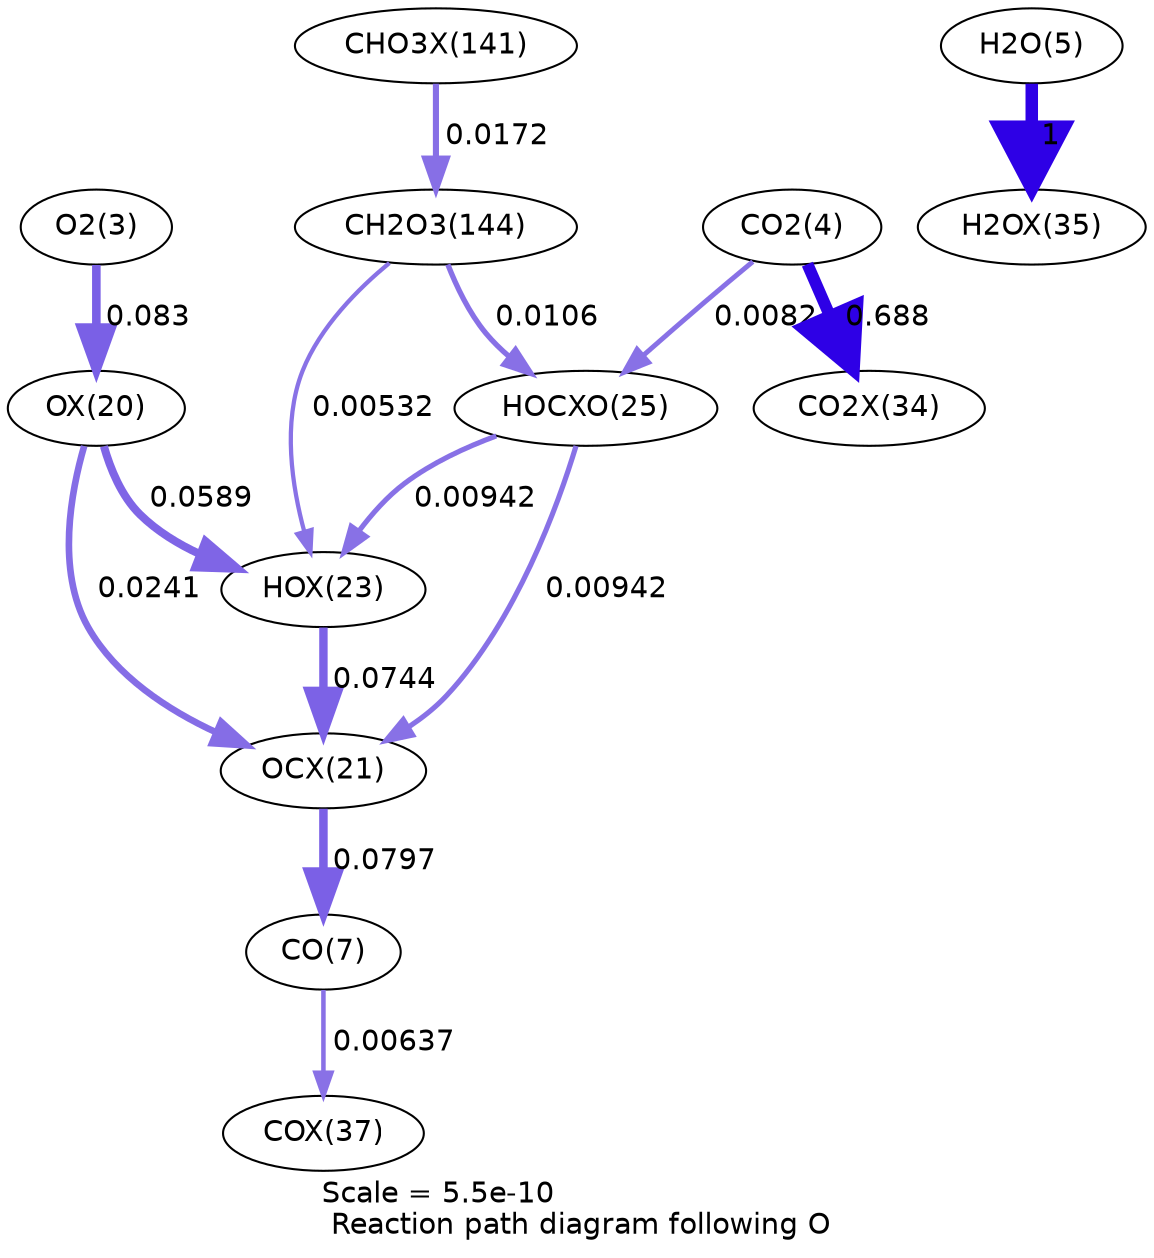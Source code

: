 digraph reaction_paths {
center=1;
s5 -> s24[fontname="Helvetica", penwidth=4.12, arrowsize=2.06, color="0.7, 0.583, 0.9"
, label=" 0.083"];
s24 -> s27[fontname="Helvetica", penwidth=3.86, arrowsize=1.93, color="0.7, 0.559, 0.9"
, label=" 0.0589"];
s24 -> s25[fontname="Helvetica", penwidth=3.19, arrowsize=1.59, color="0.7, 0.524, 0.9"
, label=" 0.0241"];
s27 -> s25[fontname="Helvetica", penwidth=4.04, arrowsize=2.02, color="0.7, 0.574, 0.9"
, label=" 0.0744"];
s29 -> s27[fontname="Helvetica", penwidth=2.48, arrowsize=1.24, color="0.7, 0.509, 0.9"
, label=" 0.00942"];
s21 -> s27[fontname="Helvetica", penwidth=2.05, arrowsize=1.02, color="0.7, 0.505, 0.9"
, label=" 0.00532"];
s7 -> s34[fontname="Helvetica", penwidth=6, arrowsize=3, color="0.7, 1.5, 0.9"
, label=" 1"];
s25 -> s9[fontname="Helvetica", penwidth=4.09, arrowsize=2.05, color="0.7, 0.58, 0.9"
, label=" 0.0797"];
s9 -> s36[fontname="Helvetica", penwidth=2.18, arrowsize=1.09, color="0.7, 0.506, 0.9"
, label=" 0.00637"];
s29 -> s25[fontname="Helvetica", penwidth=2.48, arrowsize=1.24, color="0.7, 0.509, 0.9"
, label=" 0.00942"];
s6 -> s29[fontname="Helvetica", penwidth=2.37, arrowsize=1.19, color="0.7, 0.508, 0.9"
, label=" 0.0082"];
s6 -> s33[fontname="Helvetica", penwidth=5.72, arrowsize=2.86, color="0.7, 1.19, 0.9"
, label=" 0.688"];
s21 -> s29[fontname="Helvetica", penwidth=2.57, arrowsize=1.29, color="0.7, 0.511, 0.9"
, label=" 0.0106"];
s40 -> s21[fontname="Helvetica", penwidth=2.93, arrowsize=1.47, color="0.7, 0.517, 0.9"
, label=" 0.0172"];
s5 [ fontname="Helvetica", label="O2(3)"];
s6 [ fontname="Helvetica", label="CO2(4)"];
s7 [ fontname="Helvetica", label="H2O(5)"];
s9 [ fontname="Helvetica", label="CO(7)"];
s21 [ fontname="Helvetica", label="CH2O3(144)"];
s24 [ fontname="Helvetica", label="OX(20)"];
s25 [ fontname="Helvetica", label="OCX(21)"];
s27 [ fontname="Helvetica", label="HOX(23)"];
s29 [ fontname="Helvetica", label="HOCXO(25)"];
s33 [ fontname="Helvetica", label="CO2X(34)"];
s34 [ fontname="Helvetica", label="H2OX(35)"];
s36 [ fontname="Helvetica", label="COX(37)"];
s40 [ fontname="Helvetica", label="CHO3X(141)"];
 label = "Scale = 5.5e-10\l Reaction path diagram following O";
 fontname = "Helvetica";
}
